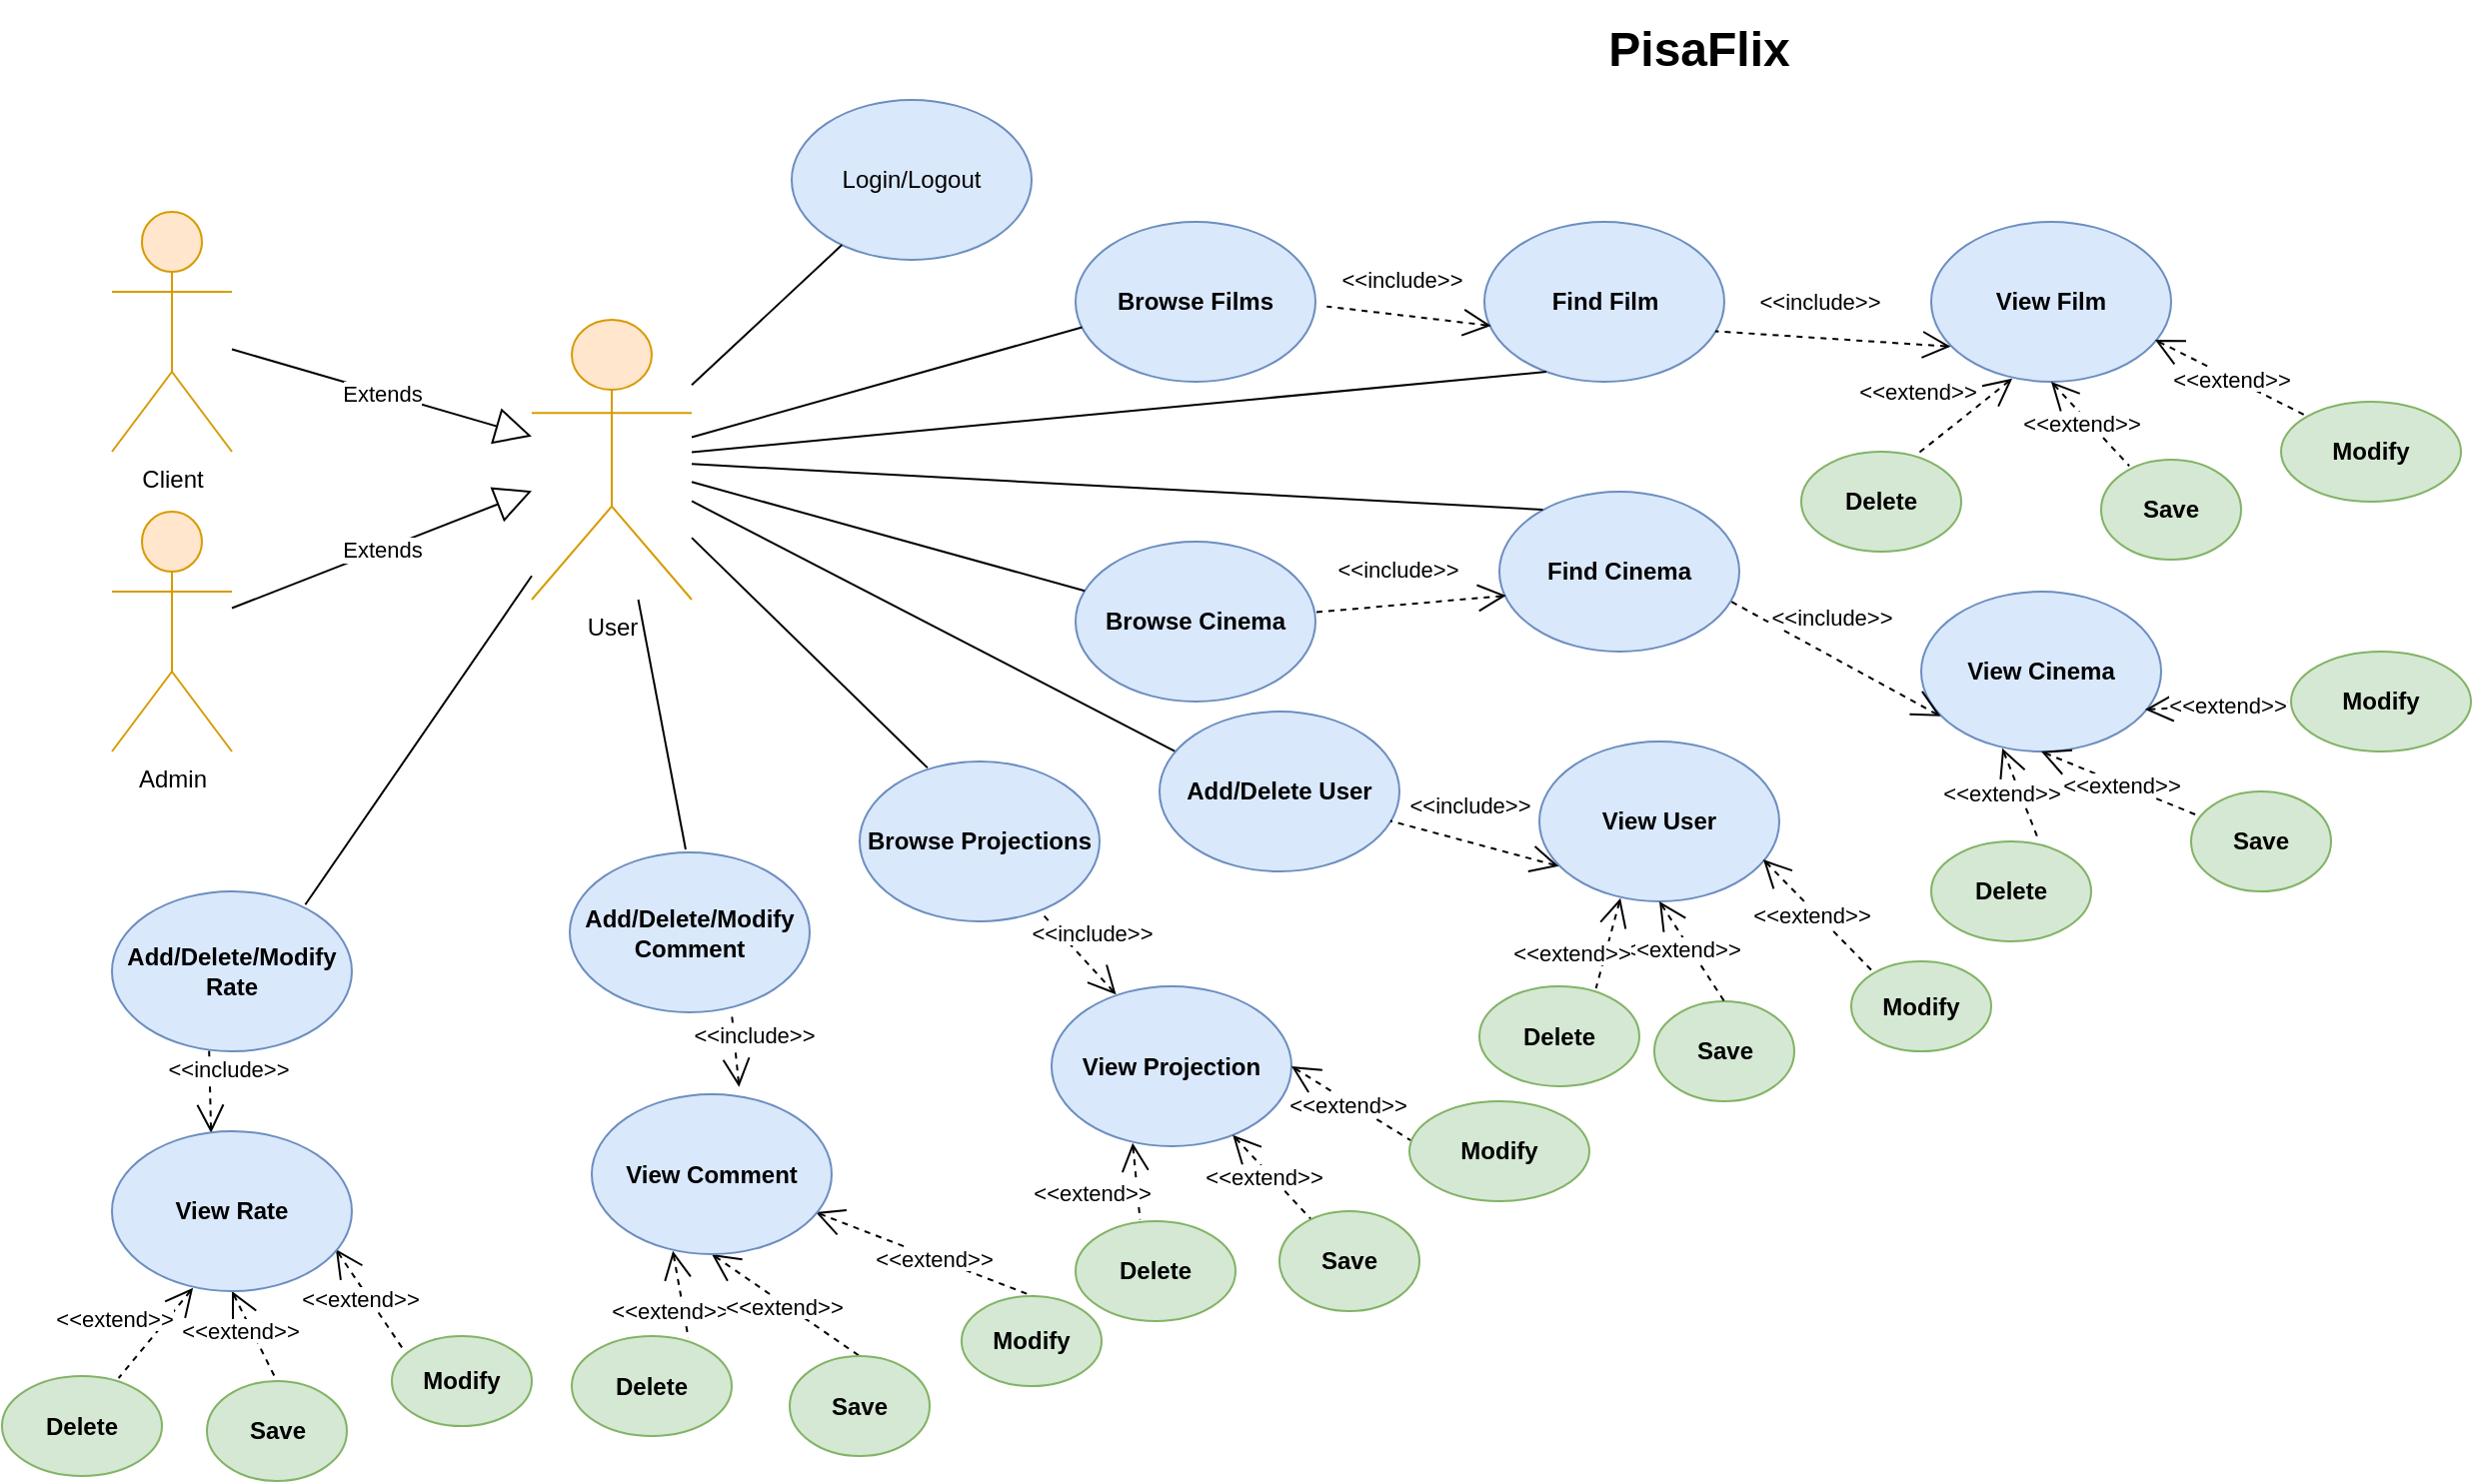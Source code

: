 <mxfile version="12.1.3" type="device" pages="1"><diagram id="BbvuW23b8s510joW4BoM" name="Pagina-1"><mxGraphModel dx="1886" dy="811" grid="1" gridSize="10" guides="1" tooltips="1" connect="1" arrows="1" fold="1" page="1" pageScale="1" pageWidth="827" pageHeight="1169" math="0" shadow="0"><root><mxCell id="0"/><mxCell id="1" parent="0"/><mxCell id="h_1b7yaZ3pGZxx54D0NZ-1" value="User" style="shape=umlActor;verticalLabelPosition=bottom;labelBackgroundColor=#ffffff;verticalAlign=top;html=1;outlineConnect=0;fillColor=#ffe6cc;strokeColor=#d79b00;" vertex="1" parent="1"><mxGeometry x="330" y="174" width="80" height="140" as="geometry"/></mxCell><mxCell id="h_1b7yaZ3pGZxx54D0NZ-2" value="Client" style="shape=umlActor;verticalLabelPosition=bottom;labelBackgroundColor=#ffffff;verticalAlign=top;html=1;outlineConnect=0;fillColor=#ffe6cc;strokeColor=#d79b00;" vertex="1" parent="1"><mxGeometry x="120" y="120" width="60" height="120" as="geometry"/></mxCell><mxCell id="h_1b7yaZ3pGZxx54D0NZ-3" value="Admin" style="shape=umlActor;verticalLabelPosition=bottom;labelBackgroundColor=#ffffff;verticalAlign=top;html=1;outlineConnect=0;fillColor=#ffe6cc;strokeColor=#d79b00;" vertex="1" parent="1"><mxGeometry x="120" y="270" width="60" height="120" as="geometry"/></mxCell><mxCell id="h_1b7yaZ3pGZxx54D0NZ-4" value="Extends" style="endArrow=block;endSize=16;endFill=0;html=1;" edge="1" parent="1" source="h_1b7yaZ3pGZxx54D0NZ-2" target="h_1b7yaZ3pGZxx54D0NZ-1"><mxGeometry width="160" relative="1" as="geometry"><mxPoint x="-140" y="479" as="sourcePoint"/><mxPoint x="20" y="479" as="targetPoint"/></mxGeometry></mxCell><mxCell id="h_1b7yaZ3pGZxx54D0NZ-5" value="Extends" style="endArrow=block;endSize=16;endFill=0;html=1;" edge="1" parent="1" source="h_1b7yaZ3pGZxx54D0NZ-3" target="h_1b7yaZ3pGZxx54D0NZ-1"><mxGeometry width="160" relative="1" as="geometry"><mxPoint x="-170" y="259" as="sourcePoint"/><mxPoint x="-20" y="199" as="targetPoint"/></mxGeometry></mxCell><mxCell id="h_1b7yaZ3pGZxx54D0NZ-13" value="&lt;font style=&quot;font-size: 24px&quot;&gt;&lt;b&gt;PisaFlix&lt;/b&gt;&lt;/font&gt;" style="text;html=1;strokeColor=none;fillColor=none;align=center;verticalAlign=middle;whiteSpace=wrap;rounded=0;" vertex="1" parent="1"><mxGeometry x="839" y="14" width="150" height="50" as="geometry"/></mxCell><mxCell id="h_1b7yaZ3pGZxx54D0NZ-17" value="&lt;b&gt;Browse Films&lt;/b&gt;" style="ellipse;whiteSpace=wrap;html=1;fillColor=#dae8fc;strokeColor=#6c8ebf;" vertex="1" parent="1"><mxGeometry x="602" y="125" width="120" height="80" as="geometry"/></mxCell><mxCell id="h_1b7yaZ3pGZxx54D0NZ-18" value="Login/Logout" style="ellipse;whiteSpace=wrap;html=1;fillColor=#dae8fc;strokeColor=#6c8ebf;" vertex="1" parent="1"><mxGeometry x="460" y="64" width="120" height="80" as="geometry"/></mxCell><mxCell id="h_1b7yaZ3pGZxx54D0NZ-30" value="" style="endArrow=none;html=1;" edge="1" parent="1" source="h_1b7yaZ3pGZxx54D0NZ-1" target="h_1b7yaZ3pGZxx54D0NZ-18"><mxGeometry width="50" height="50" relative="1" as="geometry"><mxPoint x="620" y="340" as="sourcePoint"/><mxPoint x="1055" y="550" as="targetPoint"/></mxGeometry></mxCell><mxCell id="h_1b7yaZ3pGZxx54D0NZ-39" value="Find Film" style="ellipse;whiteSpace=wrap;html=1;fontStyle=1;fillColor=#dae8fc;strokeColor=#6c8ebf;" vertex="1" parent="1"><mxGeometry x="806.5" y="125" width="120" height="80" as="geometry"/></mxCell><mxCell id="h_1b7yaZ3pGZxx54D0NZ-43" value="" style="endArrow=none;html=1;entryX=0.027;entryY=0.659;entryDx=0;entryDy=0;entryPerimeter=0;" edge="1" parent="1" source="h_1b7yaZ3pGZxx54D0NZ-1" target="h_1b7yaZ3pGZxx54D0NZ-17"><mxGeometry width="50" height="50" relative="1" as="geometry"><mxPoint x="627.5" y="341.658" as="sourcePoint"/><mxPoint x="760.033" y="170.063" as="targetPoint"/></mxGeometry></mxCell><mxCell id="h_1b7yaZ3pGZxx54D0NZ-47" value="&lt;span style=&quot;background-color: rgb(255 , 255 , 255)&quot;&gt;&amp;lt;&amp;lt;include&amp;gt;&amp;gt;&lt;/span&gt;" style="edgeStyle=none;html=1;startArrow=open;endArrow=none;startSize=12;verticalAlign=bottom;dashed=1;labelBackgroundColor=none;entryX=1.047;entryY=0.529;entryDx=0;entryDy=0;entryPerimeter=0;exitX=0.028;exitY=0.65;exitDx=0;exitDy=0;exitPerimeter=0;" edge="1" parent="1" source="h_1b7yaZ3pGZxx54D0NZ-39" target="h_1b7yaZ3pGZxx54D0NZ-17"><mxGeometry x="0.116" y="-9" width="160" relative="1" as="geometry"><mxPoint x="840.071" y="103.5" as="sourcePoint"/><mxPoint x="1000.071" y="103.5" as="targetPoint"/><mxPoint as="offset"/></mxGeometry></mxCell><mxCell id="h_1b7yaZ3pGZxx54D0NZ-48" value="View Film" style="ellipse;whiteSpace=wrap;html=1;fontStyle=1;fillColor=#dae8fc;strokeColor=#6c8ebf;" vertex="1" parent="1"><mxGeometry x="1030" y="125" width="120" height="80" as="geometry"/></mxCell><mxCell id="h_1b7yaZ3pGZxx54D0NZ-49" value="&lt;span style=&quot;background-color: rgb(255 , 255 , 255)&quot;&gt;&amp;lt;&amp;lt;include&amp;gt;&amp;gt;&lt;/span&gt;" style="edgeStyle=none;html=1;startArrow=open;endArrow=none;startSize=12;verticalAlign=bottom;dashed=1;labelBackgroundColor=none;entryX=0.962;entryY=0.684;entryDx=0;entryDy=0;entryPerimeter=0;exitX=0.081;exitY=0.78;exitDx=0;exitDy=0;exitPerimeter=0;" edge="1" parent="1" source="h_1b7yaZ3pGZxx54D0NZ-48" target="h_1b7yaZ3pGZxx54D0NZ-39"><mxGeometry x="0.116" y="-9" width="160" relative="1" as="geometry"><mxPoint x="1121.86" y="230" as="sourcePoint"/><mxPoint x="1059.86" y="238.64" as="targetPoint"/><mxPoint as="offset"/></mxGeometry></mxCell><mxCell id="h_1b7yaZ3pGZxx54D0NZ-50" value="Delete" style="ellipse;whiteSpace=wrap;html=1;fontStyle=1;fillColor=#d5e8d4;strokeColor=#82b366;" vertex="1" parent="1"><mxGeometry x="965" y="240" width="80" height="50" as="geometry"/></mxCell><mxCell id="h_1b7yaZ3pGZxx54D0NZ-51" value="Save" style="ellipse;whiteSpace=wrap;html=1;fontStyle=1;fillColor=#d5e8d4;strokeColor=#82b366;" vertex="1" parent="1"><mxGeometry x="1115" y="244" width="70" height="50" as="geometry"/></mxCell><mxCell id="h_1b7yaZ3pGZxx54D0NZ-52" value="Modify" style="ellipse;whiteSpace=wrap;html=1;fontStyle=1;fillColor=#d5e8d4;strokeColor=#82b366;" vertex="1" parent="1"><mxGeometry x="1205" y="215" width="90" height="50" as="geometry"/></mxCell><mxCell id="h_1b7yaZ3pGZxx54D0NZ-54" value="&lt;span style=&quot;background-color: rgb(255 , 255 , 255)&quot;&gt;&amp;lt;&amp;lt;extend&amp;gt;&amp;gt;&lt;/span&gt;" style="edgeStyle=none;html=1;startArrow=open;endArrow=none;startSize=12;verticalAlign=bottom;dashed=1;labelBackgroundColor=none;entryX=0;entryY=0;entryDx=0;entryDy=0;exitX=0.933;exitY=0.738;exitDx=0;exitDy=0;exitPerimeter=0;" edge="1" parent="1" source="h_1b7yaZ3pGZxx54D0NZ-48" target="h_1b7yaZ3pGZxx54D0NZ-52"><mxGeometry x="0.116" y="-9" width="160" relative="1" as="geometry"><mxPoint x="1134.22" y="199.9" as="sourcePoint"/><mxPoint x="1019.94" y="202.22" as="targetPoint"/><mxPoint as="offset"/></mxGeometry></mxCell><mxCell id="h_1b7yaZ3pGZxx54D0NZ-55" value="&lt;span style=&quot;background-color: rgb(255 , 255 , 255)&quot;&gt;&amp;lt;&amp;lt;extend&amp;gt;&amp;gt;&lt;/span&gt;" style="edgeStyle=none;html=1;startArrow=open;endArrow=none;startSize=12;verticalAlign=bottom;dashed=1;labelBackgroundColor=none;entryX=0.201;entryY=0.062;entryDx=0;entryDy=0;exitX=0.5;exitY=1;exitDx=0;exitDy=0;entryPerimeter=0;" edge="1" parent="1" source="h_1b7yaZ3pGZxx54D0NZ-48" target="h_1b7yaZ3pGZxx54D0NZ-51"><mxGeometry x="0.116" y="-9" width="160" relative="1" as="geometry"><mxPoint x="1134.22" y="223.9" as="sourcePoint"/><mxPoint x="1019.94" y="226.22" as="targetPoint"/><mxPoint as="offset"/></mxGeometry></mxCell><mxCell id="h_1b7yaZ3pGZxx54D0NZ-56" value="&lt;span style=&quot;background-color: rgb(255 , 255 , 255)&quot;&gt;&amp;lt;&amp;lt;extend&amp;gt;&amp;gt;&lt;/span&gt;" style="edgeStyle=none;html=1;startArrow=open;endArrow=none;startSize=12;verticalAlign=bottom;dashed=1;labelBackgroundColor=none;entryX=0.729;entryY=0.02;entryDx=0;entryDy=0;entryPerimeter=0;exitX=0.338;exitY=0.98;exitDx=0;exitDy=0;exitPerimeter=0;" edge="1" parent="1" source="h_1b7yaZ3pGZxx54D0NZ-48" target="h_1b7yaZ3pGZxx54D0NZ-50"><mxGeometry x="0.567" y="-16" width="160" relative="1" as="geometry"><mxPoint x="1134.22" y="238.9" as="sourcePoint"/><mxPoint x="1019.94" y="241.22" as="targetPoint"/><mxPoint y="-1" as="offset"/></mxGeometry></mxCell><mxCell id="h_1b7yaZ3pGZxx54D0NZ-59" value="" style="endArrow=none;html=1;entryX=0.258;entryY=0.938;entryDx=0;entryDy=0;entryPerimeter=0;" edge="1" parent="1" source="h_1b7yaZ3pGZxx54D0NZ-1" target="h_1b7yaZ3pGZxx54D0NZ-39"><mxGeometry width="50" height="50" relative="1" as="geometry"><mxPoint x="628.5" y="365.459" as="sourcePoint"/><mxPoint x="771.74" y="260.22" as="targetPoint"/></mxGeometry></mxCell><mxCell id="h_1b7yaZ3pGZxx54D0NZ-61" value="&lt;b&gt;Browse Cinema&lt;/b&gt;" style="ellipse;whiteSpace=wrap;html=1;fillColor=#dae8fc;strokeColor=#6c8ebf;" vertex="1" parent="1"><mxGeometry x="602" y="285" width="120" height="80" as="geometry"/></mxCell><mxCell id="h_1b7yaZ3pGZxx54D0NZ-63" value="Find&amp;nbsp;&lt;b&gt;Cinema&lt;/b&gt;" style="ellipse;whiteSpace=wrap;html=1;fontStyle=1;fillColor=#dae8fc;strokeColor=#6c8ebf;" vertex="1" parent="1"><mxGeometry x="814" y="260" width="120" height="80" as="geometry"/></mxCell><mxCell id="h_1b7yaZ3pGZxx54D0NZ-64" value="" style="endArrow=none;html=1;" edge="1" parent="1" target="h_1b7yaZ3pGZxx54D0NZ-61" source="h_1b7yaZ3pGZxx54D0NZ-1"><mxGeometry width="50" height="50" relative="1" as="geometry"><mxPoint x="630" y="617.959" as="sourcePoint"/><mxPoint x="770.033" y="460.063" as="targetPoint"/></mxGeometry></mxCell><mxCell id="h_1b7yaZ3pGZxx54D0NZ-65" value="&lt;span style=&quot;background-color: rgb(255 , 255 , 255)&quot;&gt;&amp;lt;&amp;lt;include&amp;gt;&amp;gt;&lt;/span&gt;" style="edgeStyle=none;html=1;startArrow=open;endArrow=none;startSize=12;verticalAlign=bottom;dashed=1;labelBackgroundColor=none;entryX=0.99;entryY=0.443;entryDx=0;entryDy=0;entryPerimeter=0;exitX=0.028;exitY=0.65;exitDx=0;exitDy=0;exitPerimeter=0;" edge="1" parent="1" source="h_1b7yaZ3pGZxx54D0NZ-63" target="h_1b7yaZ3pGZxx54D0NZ-61"><mxGeometry x="0.116" y="-9" width="160" relative="1" as="geometry"><mxPoint x="850.071" y="393.5" as="sourcePoint"/><mxPoint x="1010.071" y="393.5" as="targetPoint"/><mxPoint as="offset"/></mxGeometry></mxCell><mxCell id="h_1b7yaZ3pGZxx54D0NZ-66" value="View&amp;nbsp;&lt;b&gt;Cinema&lt;/b&gt;" style="ellipse;whiteSpace=wrap;html=1;fontStyle=1;fillColor=#dae8fc;strokeColor=#6c8ebf;" vertex="1" parent="1"><mxGeometry x="1025" y="310" width="120" height="80" as="geometry"/></mxCell><mxCell id="h_1b7yaZ3pGZxx54D0NZ-67" value="&lt;span style=&quot;background-color: rgb(255 , 255 , 255)&quot;&gt;&amp;lt;&amp;lt;include&amp;gt;&amp;gt;&lt;/span&gt;" style="edgeStyle=none;html=1;startArrow=open;endArrow=none;startSize=12;verticalAlign=bottom;dashed=1;labelBackgroundColor=none;entryX=0.962;entryY=0.684;entryDx=0;entryDy=0;entryPerimeter=0;exitX=0.081;exitY=0.78;exitDx=0;exitDy=0;exitPerimeter=0;" edge="1" parent="1" source="h_1b7yaZ3pGZxx54D0NZ-66" target="h_1b7yaZ3pGZxx54D0NZ-63"><mxGeometry x="0.116" y="-9" width="160" relative="1" as="geometry"><mxPoint x="1131.86" y="520" as="sourcePoint"/><mxPoint x="1069.86" y="528.64" as="targetPoint"/><mxPoint as="offset"/></mxGeometry></mxCell><mxCell id="h_1b7yaZ3pGZxx54D0NZ-68" value="Delete" style="ellipse;whiteSpace=wrap;html=1;fontStyle=1;fillColor=#d5e8d4;strokeColor=#82b366;" vertex="1" parent="1"><mxGeometry x="1030" y="435" width="80" height="50" as="geometry"/></mxCell><mxCell id="h_1b7yaZ3pGZxx54D0NZ-69" value="Save" style="ellipse;whiteSpace=wrap;html=1;fontStyle=1;fillColor=#d5e8d4;strokeColor=#82b366;" vertex="1" parent="1"><mxGeometry x="1160" y="410" width="70" height="50" as="geometry"/></mxCell><mxCell id="h_1b7yaZ3pGZxx54D0NZ-70" value="Modify" style="ellipse;whiteSpace=wrap;html=1;fontStyle=1;fillColor=#d5e8d4;strokeColor=#82b366;" vertex="1" parent="1"><mxGeometry x="1210" y="340" width="90" height="50" as="geometry"/></mxCell><mxCell id="h_1b7yaZ3pGZxx54D0NZ-71" value="&lt;span style=&quot;background-color: rgb(255 , 255 , 255)&quot;&gt;&amp;lt;&amp;lt;extend&amp;gt;&amp;gt;&lt;/span&gt;" style="edgeStyle=none;html=1;startArrow=open;endArrow=none;startSize=12;verticalAlign=bottom;dashed=1;labelBackgroundColor=none;entryX=0;entryY=0.5;entryDx=0;entryDy=0;exitX=0.933;exitY=0.738;exitDx=0;exitDy=0;exitPerimeter=0;" edge="1" parent="1" source="h_1b7yaZ3pGZxx54D0NZ-66" target="h_1b7yaZ3pGZxx54D0NZ-70"><mxGeometry x="0.116" y="-9" width="160" relative="1" as="geometry"><mxPoint x="1174.22" y="499.9" as="sourcePoint"/><mxPoint x="1059.94" y="502.22" as="targetPoint"/><mxPoint as="offset"/></mxGeometry></mxCell><mxCell id="h_1b7yaZ3pGZxx54D0NZ-72" value="&lt;span style=&quot;background-color: rgb(255 , 255 , 255)&quot;&gt;&amp;lt;&amp;lt;extend&amp;gt;&amp;gt;&lt;/span&gt;" style="edgeStyle=none;html=1;startArrow=open;endArrow=none;startSize=12;verticalAlign=bottom;dashed=1;labelBackgroundColor=none;entryX=0.04;entryY=0.236;entryDx=0;entryDy=0;exitX=0.5;exitY=1;exitDx=0;exitDy=0;entryPerimeter=0;" edge="1" parent="1" source="h_1b7yaZ3pGZxx54D0NZ-66" target="h_1b7yaZ3pGZxx54D0NZ-69"><mxGeometry x="0.116" y="-9" width="160" relative="1" as="geometry"><mxPoint x="1174.22" y="523.9" as="sourcePoint"/><mxPoint x="1059.94" y="526.22" as="targetPoint"/><mxPoint as="offset"/></mxGeometry></mxCell><mxCell id="h_1b7yaZ3pGZxx54D0NZ-73" value="&lt;span style=&quot;background-color: rgb(255 , 255 , 255)&quot;&gt;&amp;lt;&amp;lt;extend&amp;gt;&amp;gt;&lt;/span&gt;" style="edgeStyle=none;html=1;startArrow=open;endArrow=none;startSize=12;verticalAlign=bottom;dashed=1;labelBackgroundColor=none;entryX=0.669;entryY=-0.023;entryDx=0;entryDy=0;entryPerimeter=0;exitX=0.338;exitY=0.98;exitDx=0;exitDy=0;exitPerimeter=0;" edge="1" parent="1" source="h_1b7yaZ3pGZxx54D0NZ-66" target="h_1b7yaZ3pGZxx54D0NZ-68"><mxGeometry x="0.203" y="-12" width="160" relative="1" as="geometry"><mxPoint x="1174.22" y="538.9" as="sourcePoint"/><mxPoint x="1059.94" y="541.22" as="targetPoint"/><mxPoint as="offset"/></mxGeometry></mxCell><mxCell id="h_1b7yaZ3pGZxx54D0NZ-74" value="" style="endArrow=none;html=1;entryX=0.181;entryY=0.112;entryDx=0;entryDy=0;entryPerimeter=0;" edge="1" parent="1" target="h_1b7yaZ3pGZxx54D0NZ-63" source="h_1b7yaZ3pGZxx54D0NZ-1"><mxGeometry width="50" height="50" relative="1" as="geometry"><mxPoint x="580" y="300.222" as="sourcePoint"/><mxPoint x="741.74" y="491.22" as="targetPoint"/></mxGeometry></mxCell><mxCell id="h_1b7yaZ3pGZxx54D0NZ-76" value="" style="endArrow=none;html=1;entryX=0.065;entryY=0.249;entryDx=0;entryDy=0;entryPerimeter=0;" edge="1" target="h_1b7yaZ3pGZxx54D0NZ-78" parent="1" source="h_1b7yaZ3pGZxx54D0NZ-1"><mxGeometry width="50" height="50" relative="1" as="geometry"><mxPoint x="805" y="390.821" as="sourcePoint"/><mxPoint x="771.74" y="680.22" as="targetPoint"/><Array as="points"/></mxGeometry></mxCell><mxCell id="h_1b7yaZ3pGZxx54D0NZ-78" value="Add/Delete&amp;nbsp;&lt;b&gt;User&lt;/b&gt;" style="ellipse;whiteSpace=wrap;html=1;fontStyle=1;fillColor=#dae8fc;strokeColor=#6c8ebf;" vertex="1" parent="1"><mxGeometry x="644" y="370" width="120" height="80" as="geometry"/></mxCell><mxCell id="h_1b7yaZ3pGZxx54D0NZ-80" value="View&amp;nbsp;&lt;b&gt;User&lt;/b&gt;" style="ellipse;whiteSpace=wrap;html=1;fontStyle=1;fillColor=#dae8fc;strokeColor=#6c8ebf;" vertex="1" parent="1"><mxGeometry x="834" y="385" width="120" height="80" as="geometry"/></mxCell><mxCell id="h_1b7yaZ3pGZxx54D0NZ-81" value="&lt;span style=&quot;background-color: rgb(255 , 255 , 255)&quot;&gt;&amp;lt;&amp;lt;include&amp;gt;&amp;gt;&lt;/span&gt;" style="edgeStyle=none;html=1;startArrow=open;endArrow=none;startSize=12;verticalAlign=bottom;dashed=1;labelBackgroundColor=none;entryX=0.962;entryY=0.684;entryDx=0;entryDy=0;entryPerimeter=0;exitX=0.081;exitY=0.78;exitDx=0;exitDy=0;exitPerimeter=0;" edge="1" source="h_1b7yaZ3pGZxx54D0NZ-80" target="h_1b7yaZ3pGZxx54D0NZ-78" parent="1"><mxGeometry x="0.116" y="-9" width="160" relative="1" as="geometry"><mxPoint x="1161.86" y="709" as="sourcePoint"/><mxPoint x="1099.86" y="717.64" as="targetPoint"/><mxPoint as="offset"/></mxGeometry></mxCell><mxCell id="h_1b7yaZ3pGZxx54D0NZ-82" value="Delete" style="ellipse;whiteSpace=wrap;html=1;fontStyle=1;fillColor=#d5e8d4;strokeColor=#82b366;" vertex="1" parent="1"><mxGeometry x="804" y="507.5" width="80" height="50" as="geometry"/></mxCell><mxCell id="h_1b7yaZ3pGZxx54D0NZ-83" value="Save" style="ellipse;whiteSpace=wrap;html=1;fontStyle=1;fillColor=#d5e8d4;strokeColor=#82b366;" vertex="1" parent="1"><mxGeometry x="891.5" y="515" width="70" height="50" as="geometry"/></mxCell><mxCell id="h_1b7yaZ3pGZxx54D0NZ-84" value="Modify" style="ellipse;whiteSpace=wrap;html=1;fontStyle=1;fillColor=#d5e8d4;strokeColor=#82b366;" vertex="1" parent="1"><mxGeometry x="990" y="495" width="70" height="45" as="geometry"/></mxCell><mxCell id="h_1b7yaZ3pGZxx54D0NZ-85" value="&lt;span style=&quot;background-color: rgb(255 , 255 , 255)&quot;&gt;&amp;lt;&amp;lt;extend&amp;gt;&amp;gt;&lt;/span&gt;" style="edgeStyle=none;html=1;startArrow=open;endArrow=none;startSize=12;verticalAlign=bottom;dashed=1;labelBackgroundColor=none;entryX=0.154;entryY=0.113;entryDx=0;entryDy=0;entryPerimeter=0;exitX=0.933;exitY=0.738;exitDx=0;exitDy=0;exitPerimeter=0;" edge="1" source="h_1b7yaZ3pGZxx54D0NZ-80" target="h_1b7yaZ3pGZxx54D0NZ-84" parent="1"><mxGeometry x="0.116" y="-9" width="160" relative="1" as="geometry"><mxPoint x="1204.22" y="688.9" as="sourcePoint"/><mxPoint x="1089.94" y="691.22" as="targetPoint"/><mxPoint as="offset"/></mxGeometry></mxCell><mxCell id="h_1b7yaZ3pGZxx54D0NZ-86" value="&lt;span style=&quot;background-color: rgb(255 , 255 , 255)&quot;&gt;&amp;lt;&amp;lt;extend&amp;gt;&amp;gt;&lt;/span&gt;" style="edgeStyle=none;html=1;startArrow=open;endArrow=none;startSize=12;verticalAlign=bottom;dashed=1;labelBackgroundColor=none;entryX=0.5;entryY=0;entryDx=0;entryDy=0;exitX=0.5;exitY=1;exitDx=0;exitDy=0;" edge="1" source="h_1b7yaZ3pGZxx54D0NZ-80" target="h_1b7yaZ3pGZxx54D0NZ-83" parent="1"><mxGeometry x="0.116" y="-9" width="160" relative="1" as="geometry"><mxPoint x="1204.22" y="712.9" as="sourcePoint"/><mxPoint x="1089.94" y="715.22" as="targetPoint"/><mxPoint as="offset"/></mxGeometry></mxCell><mxCell id="h_1b7yaZ3pGZxx54D0NZ-87" value="&lt;span style=&quot;background-color: rgb(255 , 255 , 255)&quot;&gt;&amp;lt;&amp;lt;extend&amp;gt;&amp;gt;&lt;/span&gt;" style="edgeStyle=none;html=1;startArrow=open;endArrow=none;startSize=12;verticalAlign=bottom;dashed=1;labelBackgroundColor=none;entryX=0.729;entryY=0.02;entryDx=0;entryDy=0;entryPerimeter=0;exitX=0.338;exitY=0.98;exitDx=0;exitDy=0;exitPerimeter=0;" edge="1" source="h_1b7yaZ3pGZxx54D0NZ-80" target="h_1b7yaZ3pGZxx54D0NZ-82" parent="1"><mxGeometry x="0.787" y="-14" width="160" relative="1" as="geometry"><mxPoint x="1204.22" y="727.9" as="sourcePoint"/><mxPoint x="1089.94" y="730.22" as="targetPoint"/><mxPoint as="offset"/></mxGeometry></mxCell><mxCell id="h_1b7yaZ3pGZxx54D0NZ-93" value="" style="endArrow=none;html=1;entryX=0.283;entryY=0.04;entryDx=0;entryDy=0;entryPerimeter=0;" edge="1" target="h_1b7yaZ3pGZxx54D0NZ-94" parent="1" source="h_1b7yaZ3pGZxx54D0NZ-1"><mxGeometry width="50" height="50" relative="1" as="geometry"><mxPoint x="640.3" y="437.5" as="sourcePoint"/><mxPoint x="754.533" y="867.563" as="targetPoint"/><Array as="points"/></mxGeometry></mxCell><mxCell id="h_1b7yaZ3pGZxx54D0NZ-94" value="&lt;b&gt;Browse Projections&lt;/b&gt;" style="ellipse;whiteSpace=wrap;html=1;fillColor=#dae8fc;strokeColor=#6c8ebf;" vertex="1" parent="1"><mxGeometry x="494" y="395" width="120" height="80" as="geometry"/></mxCell><mxCell id="h_1b7yaZ3pGZxx54D0NZ-97" value="&lt;span style=&quot;background-color: rgb(255 , 255 , 255)&quot;&gt;&amp;lt;&amp;lt;include&amp;gt;&amp;gt;&lt;/span&gt;" style="edgeStyle=none;html=1;startArrow=open;endArrow=none;startSize=12;verticalAlign=bottom;dashed=1;labelBackgroundColor=none;entryX=0.767;entryY=0.963;entryDx=0;entryDy=0;entryPerimeter=0;exitX=0.269;exitY=0.051;exitDx=0;exitDy=0;exitPerimeter=0;" edge="1" source="h_1b7yaZ3pGZxx54D0NZ-98" target="h_1b7yaZ3pGZxx54D0NZ-94" parent="1"><mxGeometry x="-0.097" y="-6" width="160" relative="1" as="geometry"><mxPoint x="1116.36" y="927.5" as="sourcePoint"/><mxPoint x="1009.94" y="762.22" as="targetPoint"/><mxPoint as="offset"/></mxGeometry></mxCell><mxCell id="h_1b7yaZ3pGZxx54D0NZ-98" value="View Projection" style="ellipse;whiteSpace=wrap;html=1;fontStyle=1;fillColor=#dae8fc;strokeColor=#6c8ebf;" vertex="1" parent="1"><mxGeometry x="590" y="507.5" width="120" height="80" as="geometry"/></mxCell><mxCell id="h_1b7yaZ3pGZxx54D0NZ-99" value="Delete" style="ellipse;whiteSpace=wrap;html=1;fontStyle=1;fillColor=#d5e8d4;strokeColor=#82b366;" vertex="1" parent="1"><mxGeometry x="602" y="625" width="80" height="50" as="geometry"/></mxCell><mxCell id="h_1b7yaZ3pGZxx54D0NZ-100" value="&lt;span style=&quot;background-color: rgb(255 , 255 , 255)&quot;&gt;&amp;lt;&amp;lt;extend&amp;gt;&amp;gt;&lt;/span&gt;" style="edgeStyle=none;html=1;startArrow=open;endArrow=none;startSize=12;verticalAlign=bottom;dashed=1;labelBackgroundColor=none;entryX=0.403;entryY=-0.017;entryDx=0;entryDy=0;entryPerimeter=0;exitX=0.338;exitY=0.98;exitDx=0;exitDy=0;exitPerimeter=0;" edge="1" source="h_1b7yaZ3pGZxx54D0NZ-98" target="h_1b7yaZ3pGZxx54D0NZ-99" parent="1"><mxGeometry x="0.664" y="-24" width="160" relative="1" as="geometry"><mxPoint x="1158.72" y="946.4" as="sourcePoint"/><mxPoint x="1044.44" y="948.72" as="targetPoint"/><mxPoint as="offset"/></mxGeometry></mxCell><mxCell id="h_1b7yaZ3pGZxx54D0NZ-101" value="&lt;span style=&quot;background-color: rgb(255 , 255 , 255)&quot;&gt;&amp;lt;&amp;lt;extend&amp;gt;&amp;gt;&lt;/span&gt;" style="edgeStyle=none;html=1;startArrow=open;endArrow=none;startSize=12;verticalAlign=bottom;dashed=1;labelBackgroundColor=none;entryX=0.229;entryY=0.086;entryDx=0;entryDy=0;exitX=0.755;exitY=0.93;exitDx=0;exitDy=0;exitPerimeter=0;entryPerimeter=0;" edge="1" source="h_1b7yaZ3pGZxx54D0NZ-98" target="h_1b7yaZ3pGZxx54D0NZ-102" parent="1"><mxGeometry x="0.116" y="-9" width="160" relative="1" as="geometry"><mxPoint x="1158.72" y="931.4" as="sourcePoint"/><mxPoint x="1044.44" y="933.72" as="targetPoint"/><mxPoint as="offset"/></mxGeometry></mxCell><mxCell id="h_1b7yaZ3pGZxx54D0NZ-102" value="Save" style="ellipse;whiteSpace=wrap;html=1;fontStyle=1;fillColor=#d5e8d4;strokeColor=#82b366;" vertex="1" parent="1"><mxGeometry x="704" y="620" width="70" height="50" as="geometry"/></mxCell><mxCell id="h_1b7yaZ3pGZxx54D0NZ-103" value="Modify" style="ellipse;whiteSpace=wrap;html=1;fontStyle=1;fillColor=#d5e8d4;strokeColor=#82b366;" vertex="1" parent="1"><mxGeometry x="769" y="565" width="90" height="50" as="geometry"/></mxCell><mxCell id="h_1b7yaZ3pGZxx54D0NZ-104" value="&lt;span style=&quot;background-color: rgb(255 , 255 , 255)&quot;&gt;&amp;lt;&amp;lt;extend&amp;gt;&amp;gt;&lt;/span&gt;" style="edgeStyle=none;html=1;startArrow=open;endArrow=none;startSize=12;verticalAlign=bottom;dashed=1;labelBackgroundColor=none;entryX=0.006;entryY=0.39;entryDx=0;entryDy=0;entryPerimeter=0;exitX=1;exitY=0.5;exitDx=0;exitDy=0;" edge="1" source="h_1b7yaZ3pGZxx54D0NZ-98" target="h_1b7yaZ3pGZxx54D0NZ-103" parent="1"><mxGeometry x="0.116" y="-9" width="160" relative="1" as="geometry"><mxPoint x="1158.72" y="907.4" as="sourcePoint"/><mxPoint x="1044.44" y="909.72" as="targetPoint"/><mxPoint as="offset"/></mxGeometry></mxCell><mxCell id="h_1b7yaZ3pGZxx54D0NZ-105" value="" style="endArrow=none;html=1;entryX=0.806;entryY=0.083;entryDx=0;entryDy=0;entryPerimeter=0;" edge="1" target="h_1b7yaZ3pGZxx54D0NZ-110" parent="1" source="h_1b7yaZ3pGZxx54D0NZ-1"><mxGeometry width="50" height="50" relative="1" as="geometry"><mxPoint x="499" y="952.592" as="sourcePoint"/><mxPoint x="650.74" y="1250.22" as="targetPoint"/><Array as="points"/></mxGeometry></mxCell><mxCell id="h_1b7yaZ3pGZxx54D0NZ-106" value="&lt;span style=&quot;background-color: rgb(255 , 255 , 255)&quot;&gt;&amp;lt;&amp;lt;include&amp;gt;&amp;gt;&lt;/span&gt;" style="edgeStyle=none;html=1;startArrow=open;endArrow=none;startSize=12;verticalAlign=bottom;dashed=1;labelBackgroundColor=none;entryX=0.405;entryY=0.997;entryDx=0;entryDy=0;exitX=0.413;exitY=0.011;exitDx=0;exitDy=0;exitPerimeter=0;entryPerimeter=0;" edge="1" source="h_1b7yaZ3pGZxx54D0NZ-111" target="h_1b7yaZ3pGZxx54D0NZ-110" parent="1"><mxGeometry x="0.116" y="-9" width="160" relative="1" as="geometry"><mxPoint x="149" y="570" as="sourcePoint"/><mxPoint x="469.86" y="807.64" as="targetPoint"/><mxPoint as="offset"/></mxGeometry></mxCell><mxCell id="h_1b7yaZ3pGZxx54D0NZ-107" value="&lt;span style=&quot;background-color: rgb(255 , 255 , 255)&quot;&gt;&amp;lt;&amp;lt;extend&amp;gt;&amp;gt;&lt;/span&gt;" style="edgeStyle=none;html=1;startArrow=open;endArrow=none;startSize=12;verticalAlign=bottom;dashed=1;labelBackgroundColor=none;entryX=0.729;entryY=0.02;entryDx=0;entryDy=0;entryPerimeter=0;exitX=0.338;exitY=0.98;exitDx=0;exitDy=0;exitPerimeter=0;" edge="1" source="h_1b7yaZ3pGZxx54D0NZ-111" target="h_1b7yaZ3pGZxx54D0NZ-112" parent="1"><mxGeometry x="0.503" y="-15" width="160" relative="1" as="geometry"><mxPoint x="574.22" y="817.9" as="sourcePoint"/><mxPoint x="459.94" y="820.22" as="targetPoint"/><mxPoint as="offset"/></mxGeometry></mxCell><mxCell id="h_1b7yaZ3pGZxx54D0NZ-108" value="&lt;span style=&quot;background-color: rgb(255 , 255 , 255)&quot;&gt;&amp;lt;&amp;lt;extend&amp;gt;&amp;gt;&lt;/span&gt;" style="edgeStyle=none;html=1;startArrow=open;endArrow=none;startSize=12;verticalAlign=bottom;dashed=1;labelBackgroundColor=none;entryX=0.5;entryY=0;entryDx=0;entryDy=0;exitX=0.5;exitY=1;exitDx=0;exitDy=0;" edge="1" source="h_1b7yaZ3pGZxx54D0NZ-111" target="h_1b7yaZ3pGZxx54D0NZ-113" parent="1"><mxGeometry x="0.116" y="-9" width="160" relative="1" as="geometry"><mxPoint x="574.22" y="802.9" as="sourcePoint"/><mxPoint x="459.94" y="805.22" as="targetPoint"/><mxPoint as="offset"/></mxGeometry></mxCell><mxCell id="h_1b7yaZ3pGZxx54D0NZ-109" value="&lt;span style=&quot;background-color: rgb(255 , 255 , 255)&quot;&gt;&amp;lt;&amp;lt;extend&amp;gt;&amp;gt;&lt;/span&gt;" style="edgeStyle=none;html=1;startArrow=open;endArrow=none;startSize=12;verticalAlign=bottom;dashed=1;labelBackgroundColor=none;entryX=0.09;entryY=0.168;entryDx=0;entryDy=0;entryPerimeter=0;exitX=0.933;exitY=0.738;exitDx=0;exitDy=0;exitPerimeter=0;" edge="1" source="h_1b7yaZ3pGZxx54D0NZ-111" target="h_1b7yaZ3pGZxx54D0NZ-114" parent="1"><mxGeometry x="0.116" y="-9" width="160" relative="1" as="geometry"><mxPoint x="574.22" y="778.9" as="sourcePoint"/><mxPoint x="459.94" y="781.22" as="targetPoint"/><mxPoint as="offset"/></mxGeometry></mxCell><mxCell id="h_1b7yaZ3pGZxx54D0NZ-110" value="Add/Delete/Modify Rate" style="ellipse;whiteSpace=wrap;html=1;fontStyle=1;fillColor=#dae8fc;strokeColor=#6c8ebf;" vertex="1" parent="1"><mxGeometry x="120" y="460" width="120" height="80" as="geometry"/></mxCell><mxCell id="h_1b7yaZ3pGZxx54D0NZ-111" value="View Rate" style="ellipse;whiteSpace=wrap;html=1;fontStyle=1;fillColor=#dae8fc;strokeColor=#6c8ebf;" vertex="1" parent="1"><mxGeometry x="120" y="580" width="120" height="80" as="geometry"/></mxCell><mxCell id="h_1b7yaZ3pGZxx54D0NZ-112" value="Delete" style="ellipse;whiteSpace=wrap;html=1;fontStyle=1;fillColor=#d5e8d4;strokeColor=#82b366;" vertex="1" parent="1"><mxGeometry x="65" y="702.5" width="80" height="50" as="geometry"/></mxCell><mxCell id="h_1b7yaZ3pGZxx54D0NZ-113" value="Save" style="ellipse;whiteSpace=wrap;html=1;fontStyle=1;fillColor=#d5e8d4;strokeColor=#82b366;" vertex="1" parent="1"><mxGeometry x="167.5" y="705" width="70" height="50" as="geometry"/></mxCell><mxCell id="h_1b7yaZ3pGZxx54D0NZ-114" value="Modify" style="ellipse;whiteSpace=wrap;html=1;fontStyle=1;fillColor=#d5e8d4;strokeColor=#82b366;" vertex="1" parent="1"><mxGeometry x="260" y="682.5" width="70" height="45" as="geometry"/></mxCell><mxCell id="h_1b7yaZ3pGZxx54D0NZ-115" value="" style="endArrow=none;html=1;entryX=0.483;entryY=-0.019;entryDx=0;entryDy=0;entryPerimeter=0;" edge="1" target="h_1b7yaZ3pGZxx54D0NZ-120" parent="1" source="h_1b7yaZ3pGZxx54D0NZ-1"><mxGeometry width="50" height="50" relative="1" as="geometry"><mxPoint x="565" y="770.092" as="sourcePoint"/><mxPoint x="716.74" y="1067.72" as="targetPoint"/><Array as="points"/></mxGeometry></mxCell><mxCell id="h_1b7yaZ3pGZxx54D0NZ-116" value="&lt;span style=&quot;background-color: rgb(255 , 255 , 255)&quot;&gt;&amp;lt;&amp;lt;include&amp;gt;&amp;gt;&lt;/span&gt;" style="edgeStyle=none;html=1;startArrow=open;endArrow=none;startSize=12;verticalAlign=bottom;dashed=1;labelBackgroundColor=none;entryX=0.676;entryY=1.023;entryDx=0;entryDy=0;entryPerimeter=0;exitX=0.614;exitY=-0.046;exitDx=0;exitDy=0;exitPerimeter=0;" edge="1" source="h_1b7yaZ3pGZxx54D0NZ-121" target="h_1b7yaZ3pGZxx54D0NZ-120" parent="1"><mxGeometry x="-0.125" y="-9" width="160" relative="1" as="geometry"><mxPoint x="935.86" y="999" as="sourcePoint"/><mxPoint x="873.86" y="1007.64" as="targetPoint"/><mxPoint as="offset"/></mxGeometry></mxCell><mxCell id="h_1b7yaZ3pGZxx54D0NZ-117" value="&lt;span style=&quot;background-color: rgb(255 , 255 , 255)&quot;&gt;&amp;lt;&amp;lt;extend&amp;gt;&amp;gt;&lt;/span&gt;" style="edgeStyle=none;html=1;startArrow=open;endArrow=none;startSize=12;verticalAlign=bottom;dashed=1;labelBackgroundColor=none;entryX=0.729;entryY=0.02;entryDx=0;entryDy=0;entryPerimeter=0;exitX=0.338;exitY=0.98;exitDx=0;exitDy=0;exitPerimeter=0;" edge="1" source="h_1b7yaZ3pGZxx54D0NZ-121" target="h_1b7yaZ3pGZxx54D0NZ-122" parent="1"><mxGeometry x="0.744" y="-8" width="160" relative="1" as="geometry"><mxPoint x="978.22" y="1017.9" as="sourcePoint"/><mxPoint x="863.94" y="1020.22" as="targetPoint"/><mxPoint as="offset"/></mxGeometry></mxCell><mxCell id="h_1b7yaZ3pGZxx54D0NZ-118" value="&lt;span style=&quot;background-color: rgb(255 , 255 , 255)&quot;&gt;&amp;lt;&amp;lt;extend&amp;gt;&amp;gt;&lt;/span&gt;" style="edgeStyle=none;html=1;startArrow=open;endArrow=none;startSize=12;verticalAlign=bottom;dashed=1;labelBackgroundColor=none;entryX=0.5;entryY=0;entryDx=0;entryDy=0;exitX=0.5;exitY=1;exitDx=0;exitDy=0;" edge="1" source="h_1b7yaZ3pGZxx54D0NZ-121" target="h_1b7yaZ3pGZxx54D0NZ-123" parent="1"><mxGeometry x="0.116" y="-9" width="160" relative="1" as="geometry"><mxPoint x="978.22" y="1002.9" as="sourcePoint"/><mxPoint x="863.94" y="1005.22" as="targetPoint"/><mxPoint as="offset"/></mxGeometry></mxCell><mxCell id="h_1b7yaZ3pGZxx54D0NZ-119" value="&lt;span style=&quot;background-color: rgb(255 , 255 , 255)&quot;&gt;&amp;lt;&amp;lt;extend&amp;gt;&amp;gt;&lt;/span&gt;" style="edgeStyle=none;html=1;startArrow=open;endArrow=none;startSize=12;verticalAlign=bottom;dashed=1;labelBackgroundColor=none;entryX=0.543;entryY=0.02;entryDx=0;entryDy=0;entryPerimeter=0;exitX=0.933;exitY=0.738;exitDx=0;exitDy=0;exitPerimeter=0;" edge="1" source="h_1b7yaZ3pGZxx54D0NZ-121" target="h_1b7yaZ3pGZxx54D0NZ-124" parent="1"><mxGeometry x="0.116" y="-9" width="160" relative="1" as="geometry"><mxPoint x="978.22" y="978.9" as="sourcePoint"/><mxPoint x="863.94" y="981.22" as="targetPoint"/><mxPoint as="offset"/></mxGeometry></mxCell><mxCell id="h_1b7yaZ3pGZxx54D0NZ-120" value="Add/Delete/Modify Comment" style="ellipse;whiteSpace=wrap;html=1;fontStyle=1;fillColor=#dae8fc;strokeColor=#6c8ebf;" vertex="1" parent="1"><mxGeometry x="349" y="440.5" width="120" height="80" as="geometry"/></mxCell><mxCell id="h_1b7yaZ3pGZxx54D0NZ-121" value="View Comment" style="ellipse;whiteSpace=wrap;html=1;fontStyle=1;fillColor=#dae8fc;strokeColor=#6c8ebf;" vertex="1" parent="1"><mxGeometry x="360" y="561.5" width="120" height="80" as="geometry"/></mxCell><mxCell id="h_1b7yaZ3pGZxx54D0NZ-122" value="Delete" style="ellipse;whiteSpace=wrap;html=1;fontStyle=1;fillColor=#d5e8d4;strokeColor=#82b366;" vertex="1" parent="1"><mxGeometry x="350" y="682.5" width="80" height="50" as="geometry"/></mxCell><mxCell id="h_1b7yaZ3pGZxx54D0NZ-123" value="Save" style="ellipse;whiteSpace=wrap;html=1;fontStyle=1;fillColor=#d5e8d4;strokeColor=#82b366;" vertex="1" parent="1"><mxGeometry x="459" y="692.5" width="70" height="50" as="geometry"/></mxCell><mxCell id="h_1b7yaZ3pGZxx54D0NZ-124" value="Modify" style="ellipse;whiteSpace=wrap;html=1;fontStyle=1;fillColor=#d5e8d4;strokeColor=#82b366;" vertex="1" parent="1"><mxGeometry x="545" y="662.5" width="70" height="45" as="geometry"/></mxCell></root></mxGraphModel></diagram></mxfile>